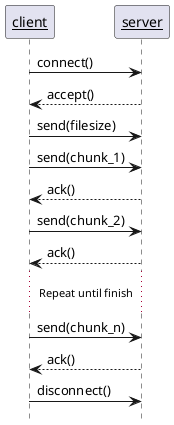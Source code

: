 @startuml
hide footbox
skinparam sequenceParticipant underline
client -> server : connect()
client <-- server : accept()
client -> server : send(filesize)
client -> server : send(chunk_1)
client <-- server : ack()
client -> server : send(chunk_2)
client <-- server : ack()
... Repeat until finish ...
client -> server : send(chunk_n)
client <-- server : ack()
client -> server : disconnect()
@enduml
